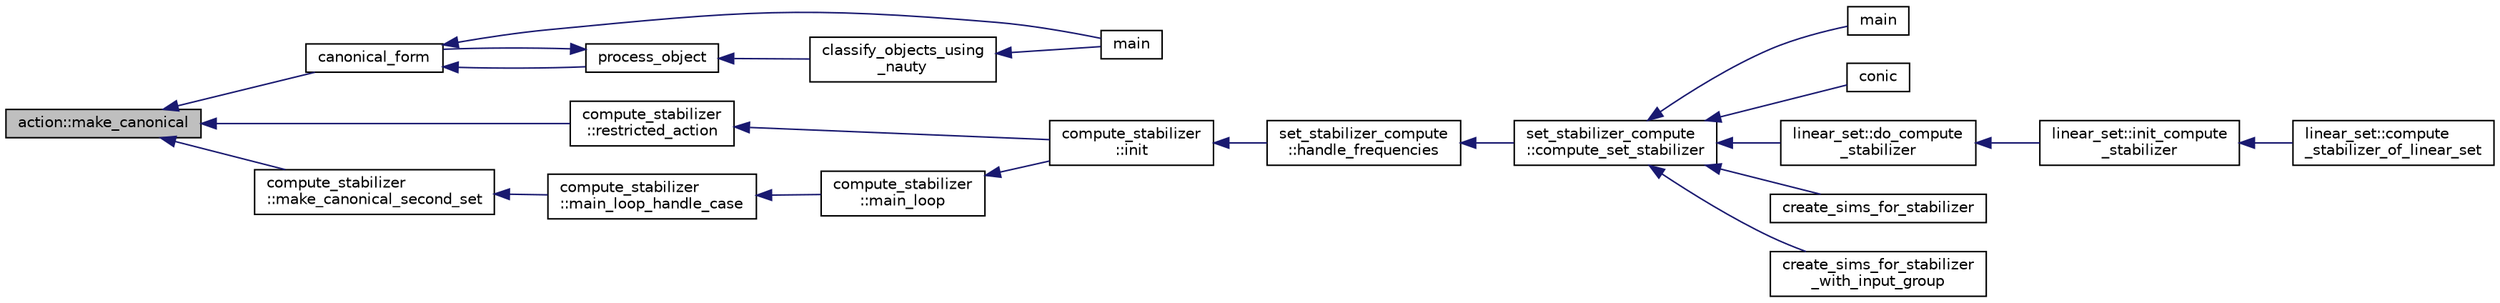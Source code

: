 digraph "action::make_canonical"
{
  edge [fontname="Helvetica",fontsize="10",labelfontname="Helvetica",labelfontsize="10"];
  node [fontname="Helvetica",fontsize="10",shape=record];
  rankdir="LR";
  Node30326 [label="action::make_canonical",height=0.2,width=0.4,color="black", fillcolor="grey75", style="filled", fontcolor="black"];
  Node30326 -> Node30327 [dir="back",color="midnightblue",fontsize="10",style="solid",fontname="Helvetica"];
  Node30327 [label="canonical_form",height=0.2,width=0.4,color="black", fillcolor="white", style="filled",URL="$d0/de6/projective__space__main_8_c.html#a5f0f6b71cd402c5b41240c420e533e60"];
  Node30327 -> Node30328 [dir="back",color="midnightblue",fontsize="10",style="solid",fontname="Helvetica"];
  Node30328 [label="main",height=0.2,width=0.4,color="black", fillcolor="white", style="filled",URL="$d0/de6/projective__space__main_8_c.html#a3c04138a5bfe5d72780bb7e82a18e627"];
  Node30327 -> Node30329 [dir="back",color="midnightblue",fontsize="10",style="solid",fontname="Helvetica"];
  Node30329 [label="process_object",height=0.2,width=0.4,color="black", fillcolor="white", style="filled",URL="$d0/de6/projective__space__main_8_c.html#a63a6b06bd2a9a9c50ed710271f4d5530"];
  Node30329 -> Node30327 [dir="back",color="midnightblue",fontsize="10",style="solid",fontname="Helvetica"];
  Node30329 -> Node30330 [dir="back",color="midnightblue",fontsize="10",style="solid",fontname="Helvetica"];
  Node30330 [label="classify_objects_using\l_nauty",height=0.2,width=0.4,color="black", fillcolor="white", style="filled",URL="$d0/de6/projective__space__main_8_c.html#a32275eacc4bdda93b2b34c2a9217a088"];
  Node30330 -> Node30328 [dir="back",color="midnightblue",fontsize="10",style="solid",fontname="Helvetica"];
  Node30326 -> Node30331 [dir="back",color="midnightblue",fontsize="10",style="solid",fontname="Helvetica"];
  Node30331 [label="compute_stabilizer\l::restricted_action",height=0.2,width=0.4,color="black", fillcolor="white", style="filled",URL="$d8/d30/classcompute__stabilizer.html#a895df470da0ac14f812c3c4b6f2280b9"];
  Node30331 -> Node30332 [dir="back",color="midnightblue",fontsize="10",style="solid",fontname="Helvetica"];
  Node30332 [label="compute_stabilizer\l::init",height=0.2,width=0.4,color="black", fillcolor="white", style="filled",URL="$d8/d30/classcompute__stabilizer.html#a36a1729430f317a65559220a8206a7d7"];
  Node30332 -> Node30333 [dir="back",color="midnightblue",fontsize="10",style="solid",fontname="Helvetica"];
  Node30333 [label="set_stabilizer_compute\l::handle_frequencies",height=0.2,width=0.4,color="black", fillcolor="white", style="filled",URL="$d8/dc6/classset__stabilizer__compute.html#a247c31bc3f19f22dadbfd7607cbaaa78"];
  Node30333 -> Node30334 [dir="back",color="midnightblue",fontsize="10",style="solid",fontname="Helvetica"];
  Node30334 [label="set_stabilizer_compute\l::compute_set_stabilizer",height=0.2,width=0.4,color="black", fillcolor="white", style="filled",URL="$d8/dc6/classset__stabilizer__compute.html#ad4f92074322e98c7cd0ed5d4f8486b76"];
  Node30334 -> Node30335 [dir="back",color="midnightblue",fontsize="10",style="solid",fontname="Helvetica"];
  Node30335 [label="main",height=0.2,width=0.4,color="black", fillcolor="white", style="filled",URL="$db/d67/test__hyperoval_8_c.html#a3c04138a5bfe5d72780bb7e82a18e627"];
  Node30334 -> Node30336 [dir="back",color="midnightblue",fontsize="10",style="solid",fontname="Helvetica"];
  Node30336 [label="conic",height=0.2,width=0.4,color="black", fillcolor="white", style="filled",URL="$d4/de8/conic_8_c.html#a96def9474b981a9d5831a9b48d85d652"];
  Node30334 -> Node30337 [dir="back",color="midnightblue",fontsize="10",style="solid",fontname="Helvetica"];
  Node30337 [label="linear_set::do_compute\l_stabilizer",height=0.2,width=0.4,color="black", fillcolor="white", style="filled",URL="$dd/d86/classlinear__set.html#ae8f58ded28fb5370f4459cca42b7463b"];
  Node30337 -> Node30338 [dir="back",color="midnightblue",fontsize="10",style="solid",fontname="Helvetica"];
  Node30338 [label="linear_set::init_compute\l_stabilizer",height=0.2,width=0.4,color="black", fillcolor="white", style="filled",URL="$dd/d86/classlinear__set.html#a0cc3eaec1896fdc977b62e94623b055b"];
  Node30338 -> Node30339 [dir="back",color="midnightblue",fontsize="10",style="solid",fontname="Helvetica"];
  Node30339 [label="linear_set::compute\l_stabilizer_of_linear_set",height=0.2,width=0.4,color="black", fillcolor="white", style="filled",URL="$dd/d86/classlinear__set.html#a098a133edfbaae0fd347a69c50bdbee2"];
  Node30334 -> Node30340 [dir="back",color="midnightblue",fontsize="10",style="solid",fontname="Helvetica"];
  Node30340 [label="create_sims_for_stabilizer",height=0.2,width=0.4,color="black", fillcolor="white", style="filled",URL="$d0/d76/tl__algebra__and__number__theory_8h.html#af2c67d225072549409be710ac3cd30f8"];
  Node30334 -> Node30341 [dir="back",color="midnightblue",fontsize="10",style="solid",fontname="Helvetica"];
  Node30341 [label="create_sims_for_stabilizer\l_with_input_group",height=0.2,width=0.4,color="black", fillcolor="white", style="filled",URL="$d0/d76/tl__algebra__and__number__theory_8h.html#af5482567a8d6ba5c2fe593bf6f7f9a0f"];
  Node30326 -> Node30342 [dir="back",color="midnightblue",fontsize="10",style="solid",fontname="Helvetica"];
  Node30342 [label="compute_stabilizer\l::make_canonical_second_set",height=0.2,width=0.4,color="black", fillcolor="white", style="filled",URL="$d8/d30/classcompute__stabilizer.html#aa33f9b1e4823afd5196eec36d3082084"];
  Node30342 -> Node30343 [dir="back",color="midnightblue",fontsize="10",style="solid",fontname="Helvetica"];
  Node30343 [label="compute_stabilizer\l::main_loop_handle_case",height=0.2,width=0.4,color="black", fillcolor="white", style="filled",URL="$d8/d30/classcompute__stabilizer.html#a040fb5c6ad50133c5a16a35ed5b2ecc4"];
  Node30343 -> Node30344 [dir="back",color="midnightblue",fontsize="10",style="solid",fontname="Helvetica"];
  Node30344 [label="compute_stabilizer\l::main_loop",height=0.2,width=0.4,color="black", fillcolor="white", style="filled",URL="$d8/d30/classcompute__stabilizer.html#ae8615a28e0494704450689b6ea0b7ca2"];
  Node30344 -> Node30332 [dir="back",color="midnightblue",fontsize="10",style="solid",fontname="Helvetica"];
}
